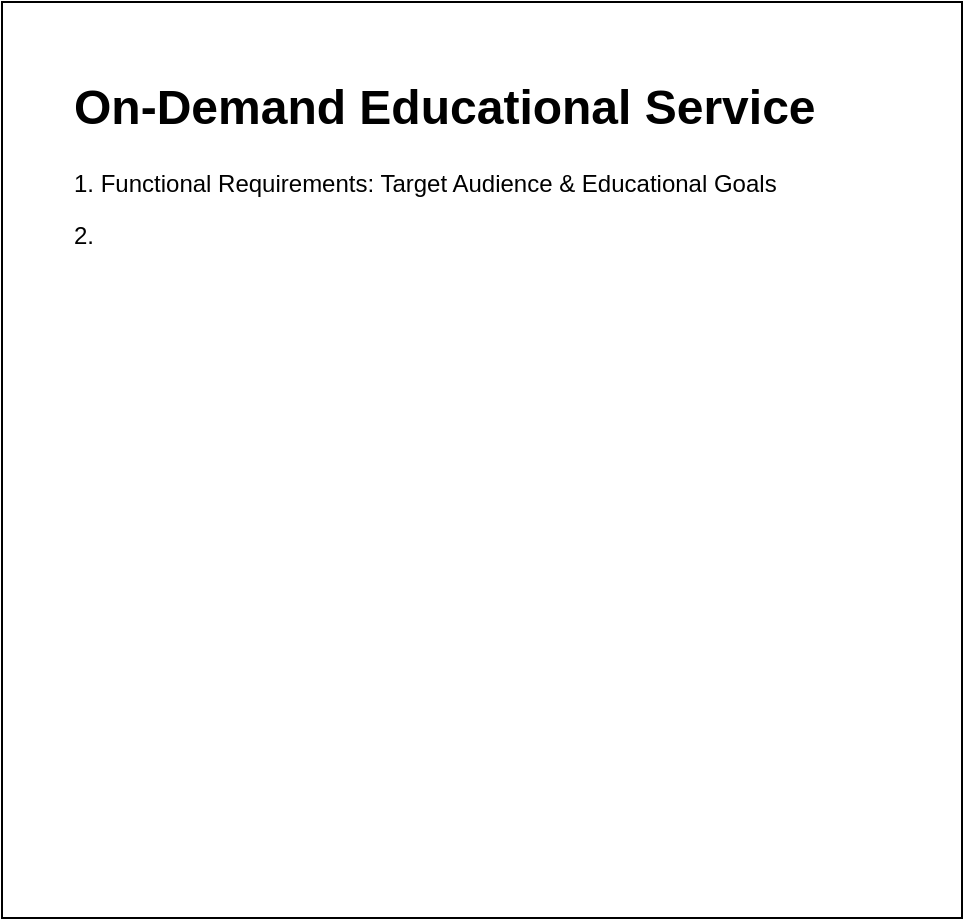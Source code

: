 <mxfile version="24.4.2" type="github">
  <diagram name="Page-1" id="cd0jisqYJEJpqv4C9uFx">
    <mxGraphModel dx="2500" dy="1914" grid="0" gridSize="10" guides="1" tooltips="1" connect="1" arrows="1" fold="1" page="0" pageScale="1" pageWidth="850" pageHeight="1100" math="0" shadow="0">
      <root>
        <mxCell id="0" />
        <mxCell id="1" parent="0" />
        <mxCell id="mWhZr7geRBcS9N14BSLZ-3" value="" style="rounded=0;whiteSpace=wrap;html=1;" vertex="1" parent="1">
          <mxGeometry x="-1046" y="-304" width="480" height="458" as="geometry" />
        </mxCell>
        <mxCell id="mWhZr7geRBcS9N14BSLZ-5" value="&lt;h1 style=&quot;margin-top: 0px;&quot;&gt;&lt;br&gt;&lt;/h1&gt;" style="text;html=1;whiteSpace=wrap;overflow=hidden;rounded=0;" vertex="1" parent="1">
          <mxGeometry x="-950" y="-244" width="180" height="120" as="geometry" />
        </mxCell>
        <mxCell id="mWhZr7geRBcS9N14BSLZ-6" value="&lt;h1 style=&quot;margin-top: 0px;&quot;&gt;On-Demand Educational Service&lt;/h1&gt;&lt;p&gt;1. Functional Requirements: Target Audience &amp;amp; Educational Goals&lt;/p&gt;&lt;p&gt;2.&amp;nbsp;&lt;/p&gt;" style="text;html=1;whiteSpace=wrap;overflow=hidden;rounded=0;" vertex="1" parent="1">
          <mxGeometry x="-1012" y="-272" width="446" height="256" as="geometry" />
        </mxCell>
      </root>
    </mxGraphModel>
  </diagram>
</mxfile>
